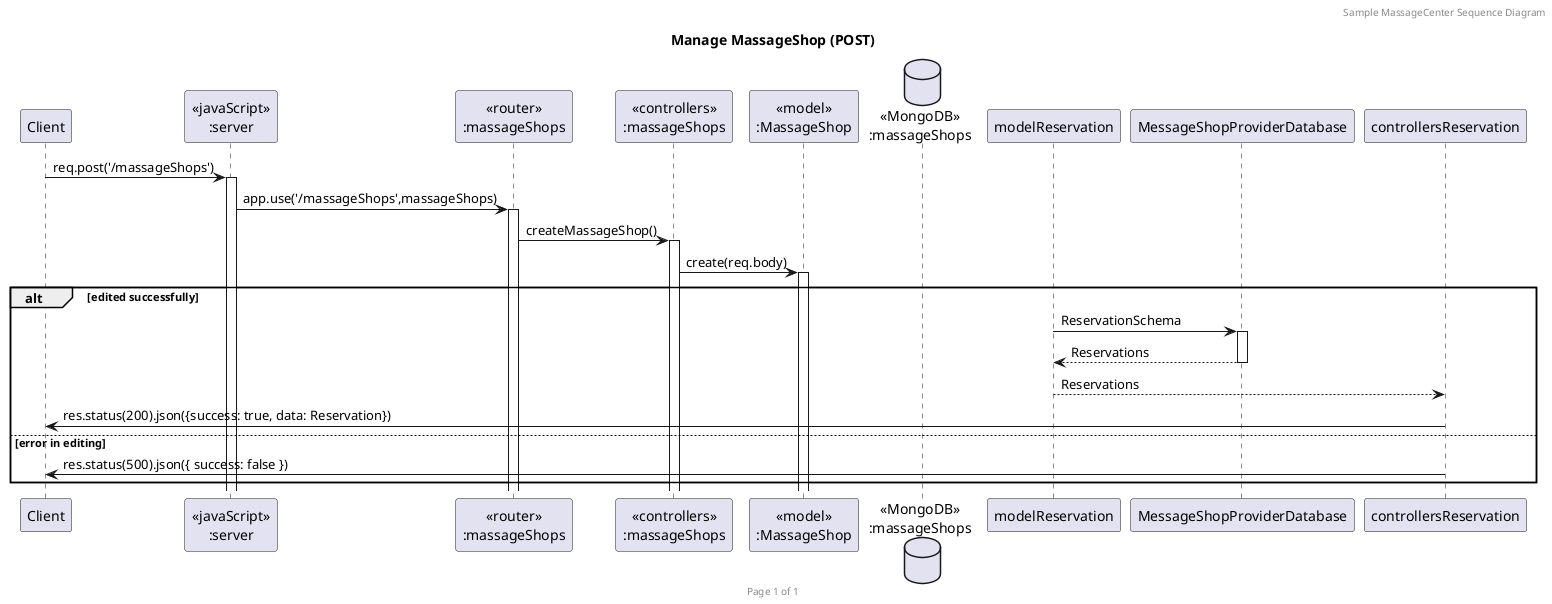 @startuml Manage MassageShop (POST)

header Sample MassageCenter Sequence Diagram
footer Page %page% of %lastpage%
title "Manage MassageShop (POST)"

participant "Client" as client
participant "<<javaScript>>\n:server" as server
participant "<<router>>\n:massageShops" as routerMassageShops
participant "<<controllers>>\n:massageShops" as controllersMassageShops
participant "<<model>>\n:MassageShop" as modelMassageShop
database "<<MongoDB>>\n:massageShops" as MassageShopsDatabase

client->server ++:req.post('/massageShops')
server->routerMassageShops ++:app.use('/massageShops',massageShops)
routerMassageShops -> controllersMassageShops ++:createMassageShop()
controllersMassageShops->modelMassageShop ++:create(req.body)

alt edited successfully
 modelReservation ->MessageShopProviderDatabase ++: ReservationSchema
  MessageShopProviderDatabase --> modelReservation --: Reservations
  controllersReservation <-- modelReservation --: Reservations
  controllersReservation->client --: res.status(200).json({success: true, data: Reservation})
else error in editing
  controllersReservation->client --: res.status(500).json({ success: false })
end


@enduml
